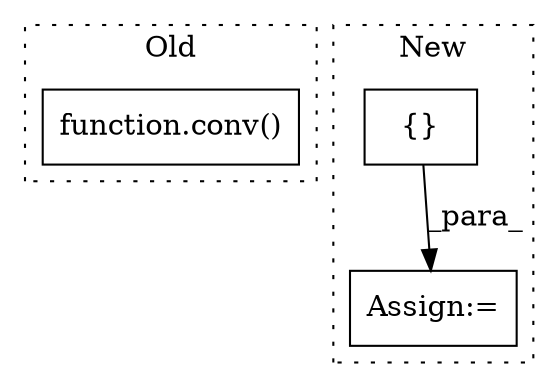 digraph G {
subgraph cluster0 {
1 [label="function.conv()" a="75" s="6604,6612" l="5,1" shape="box"];
label = "Old";
style="dotted";
}
subgraph cluster1 {
2 [label="{}" a="59" s="6002,6007" l="1,0" shape="box"];
3 [label="Assign:=" a="68" s="5999" l="3" shape="box"];
label = "New";
style="dotted";
}
2 -> 3 [label="_para_"];
}